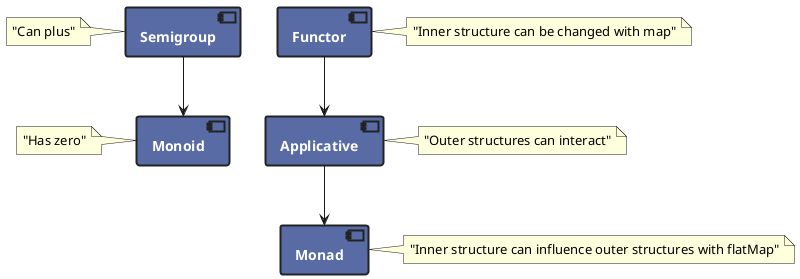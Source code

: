 @startuml

skinparam defaultTextAlignment center

skinparam component {
  fontStyle bold
  fontColor white
  backgroundColor #586ba4
  borderColor #222
  borderThickness 2
}

component semigroup as "Semigroup"
note left of semigroup: "Can plus"

component monoid as "Monoid"
note left of monoid: "Has zero"

semigroup --> monoid

component functor as "Functor"
note right of functor: "Inner structure can be changed with map"

component applicative as "Applicative"
note right of applicative: "Outer structures can interact"

component monad as "Monad"
note right of monad: "Inner structure can influence outer structures with flatMap"

functor --> applicative
applicative --> monad
@enduml
